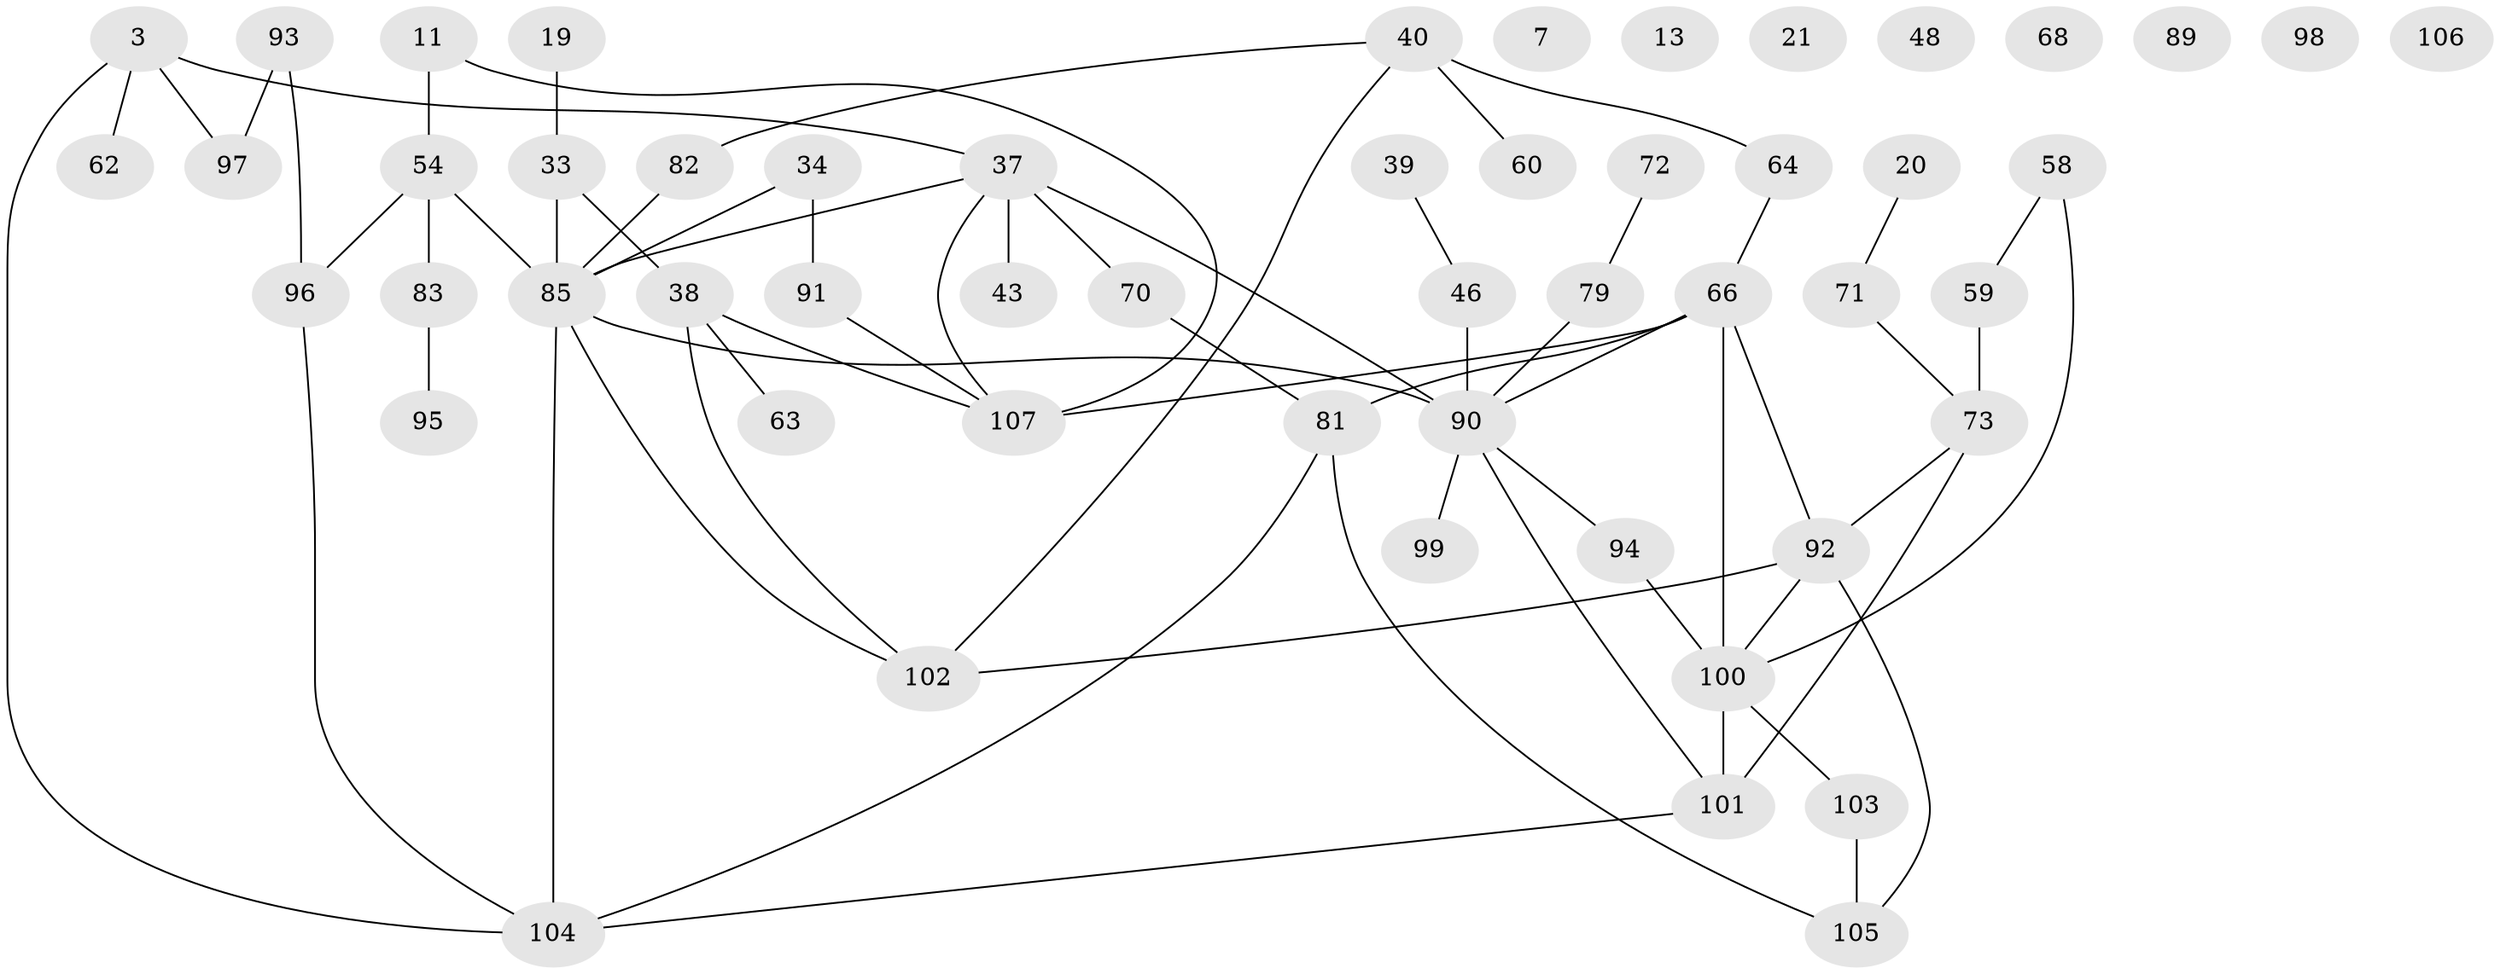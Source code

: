 // original degree distribution, {2: 0.308411214953271, 4: 0.14953271028037382, 3: 0.2336448598130841, 0: 0.07476635514018691, 1: 0.14953271028037382, 6: 0.018691588785046728, 5: 0.056074766355140186, 7: 0.009345794392523364}
// Generated by graph-tools (version 1.1) at 2025/39/03/09/25 04:39:14]
// undirected, 53 vertices, 66 edges
graph export_dot {
graph [start="1"]
  node [color=gray90,style=filled];
  3;
  7;
  11;
  13;
  19;
  20;
  21;
  33;
  34;
  37 [super="+18"];
  38 [super="+32"];
  39;
  40;
  43;
  46 [super="+44"];
  48;
  54 [super="+5"];
  58;
  59;
  60;
  62;
  63;
  64;
  66 [super="+12+29"];
  68;
  70;
  71;
  72;
  73 [super="+27+9"];
  79;
  81 [super="+26+77"];
  82;
  83;
  85 [super="+84"];
  89;
  90 [super="+87+76+75"];
  91;
  92 [super="+80+88"];
  93;
  94;
  95;
  96 [super="+50+69+86"];
  97;
  98;
  99;
  100 [super="+8+67"];
  101 [super="+17+57+78"];
  102 [super="+41"];
  103;
  104 [super="+47+53"];
  105 [super="+51"];
  106;
  107 [super="+36"];
  3 -- 37;
  3 -- 62;
  3 -- 97;
  3 -- 104;
  11 -- 54;
  11 -- 107;
  19 -- 33;
  20 -- 71;
  33 -- 38;
  33 -- 85 [weight=2];
  34 -- 85;
  34 -- 91;
  37 -- 43;
  37 -- 70;
  37 -- 90 [weight=3];
  37 -- 85 [weight=2];
  37 -- 107;
  38 -- 107;
  38 -- 63;
  38 -- 102;
  39 -- 46;
  40 -- 60;
  40 -- 64;
  40 -- 82;
  40 -- 102;
  46 -- 90 [weight=3];
  54 -- 83;
  54 -- 85 [weight=2];
  54 -- 96;
  58 -- 59;
  58 -- 100;
  59 -- 73;
  64 -- 66;
  66 -- 107 [weight=2];
  66 -- 100 [weight=3];
  66 -- 92;
  66 -- 81 [weight=2];
  66 -- 90 [weight=3];
  70 -- 81;
  71 -- 73;
  72 -- 79;
  73 -- 101 [weight=2];
  73 -- 92;
  79 -- 90;
  81 -- 104;
  81 -- 105;
  82 -- 85;
  83 -- 95;
  85 -- 102;
  85 -- 104;
  85 -- 90;
  90 -- 94;
  90 -- 99;
  90 -- 101;
  91 -- 107;
  92 -- 105;
  92 -- 100;
  92 -- 102;
  93 -- 97;
  93 -- 96;
  94 -- 100;
  96 -- 104;
  100 -- 101 [weight=2];
  100 -- 103;
  101 -- 104;
  103 -- 105;
}
